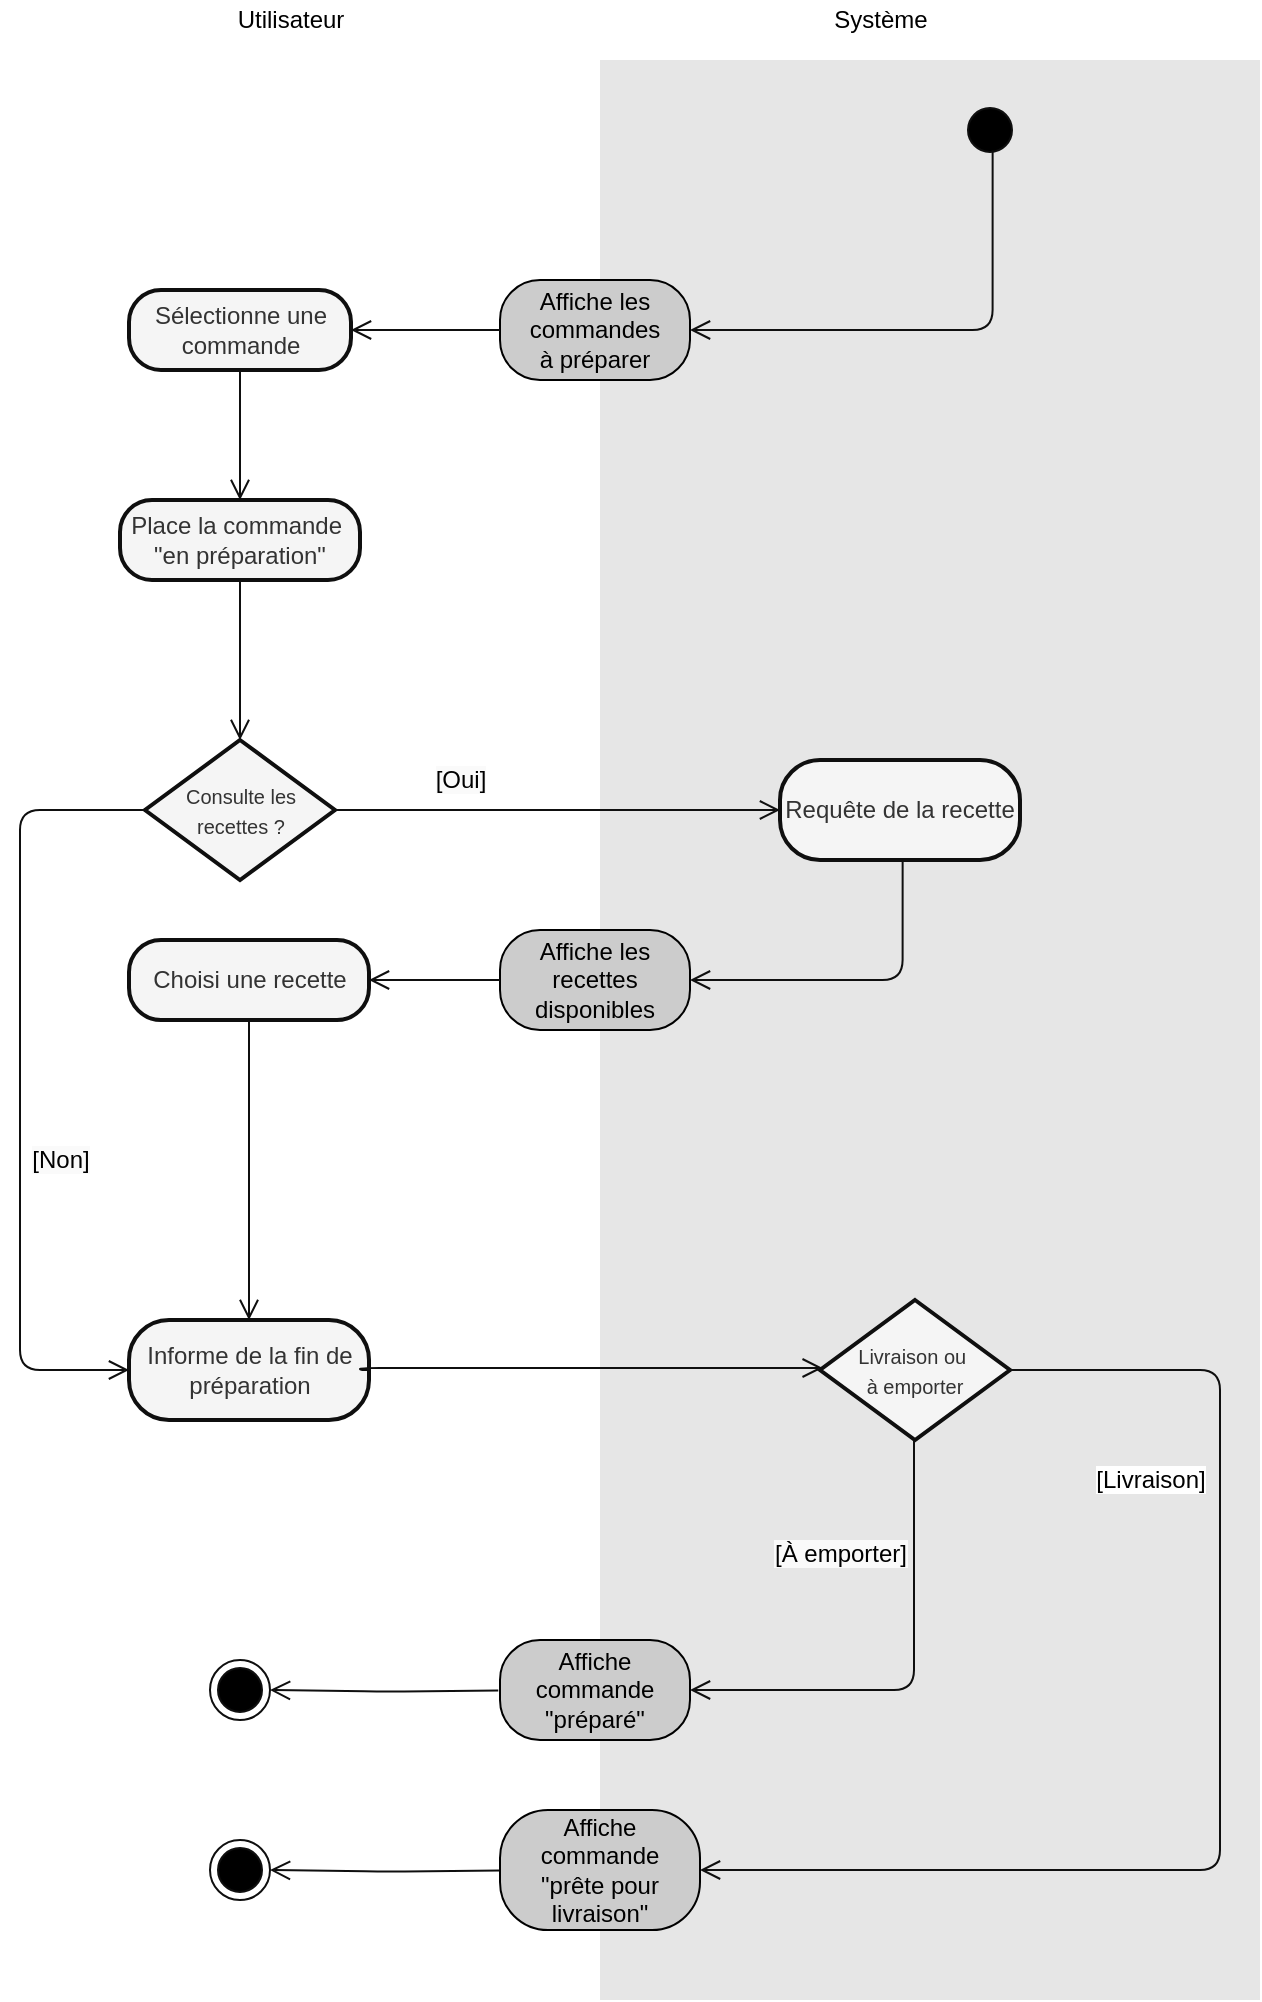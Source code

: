<mxfile version="14.6.6" type="device"><diagram id="nk-Wj4jK5ayEal0G_noi" name="Page-1"><mxGraphModel dx="705" dy="570" grid="1" gridSize="10" guides="1" tooltips="1" connect="1" arrows="1" fold="1" page="1" pageScale="1" pageWidth="1169" pageHeight="1654" math="0" shadow="0"><root><mxCell id="0"/><mxCell id="1" parent="0"/><mxCell id="LI_QwnfC8woSuIbEcGMq-1" value="" style="rounded=0;whiteSpace=wrap;html=1;strokeColor=none;fillColor=#E6E6E6;" vertex="1" parent="1"><mxGeometry x="560" y="200" width="330" height="970" as="geometry"/></mxCell><mxCell id="LI_QwnfC8woSuIbEcGMq-2" value="" style="ellipse;html=1;shape=startState;fillColor=#000000;shadow=0;sketch=0;strokeColor=#0F0F0F;" vertex="1" parent="1"><mxGeometry x="740" y="220" width="30" height="30" as="geometry"/></mxCell><mxCell id="LI_QwnfC8woSuIbEcGMq-3" value="" style="edgeStyle=orthogonalEdgeStyle;html=1;verticalAlign=bottom;endArrow=open;endSize=8;strokeColor=#0F0F0F;exitX=0.544;exitY=0.839;exitDx=0;exitDy=0;exitPerimeter=0;entryX=1;entryY=0.5;entryDx=0;entryDy=0;" edge="1" parent="1" source="LI_QwnfC8woSuIbEcGMq-2" target="LI_QwnfC8woSuIbEcGMq-4"><mxGeometry relative="1" as="geometry"><mxPoint x="730.13" y="300" as="targetPoint"/><mxPoint x="468" y="446" as="sourcePoint"/><Array as="points"><mxPoint x="756" y="335"/></Array></mxGeometry></mxCell><mxCell id="LI_QwnfC8woSuIbEcGMq-4" value="Affiche les commandes&lt;br&gt;à préparer" style="rounded=1;whiteSpace=wrap;html=1;arcSize=40;shadow=0;sketch=0;fillColor=#CCCCCC;" vertex="1" parent="1"><mxGeometry x="510" y="310" width="95" height="50" as="geometry"/></mxCell><mxCell id="LI_QwnfC8woSuIbEcGMq-5" value="Sélectionne une commande" style="rounded=1;whiteSpace=wrap;html=1;arcSize=40;fillColor=#f5f5f5;shadow=0;sketch=0;fontColor=#333333;strokeWidth=2;strokeColor=#0F0F0F;" vertex="1" parent="1"><mxGeometry x="324.5" y="315" width="111" height="40" as="geometry"/></mxCell><mxCell id="LI_QwnfC8woSuIbEcGMq-6" value="" style="edgeStyle=orthogonalEdgeStyle;html=1;verticalAlign=bottom;endArrow=open;endSize=8;strokeColor=#0F0F0F;exitX=0;exitY=0.5;exitDx=0;exitDy=0;entryX=1;entryY=0.5;entryDx=0;entryDy=0;" edge="1" parent="1" source="LI_QwnfC8woSuIbEcGMq-4" target="LI_QwnfC8woSuIbEcGMq-5"><mxGeometry relative="1" as="geometry"><mxPoint x="431" y="339.83" as="targetPoint"/><mxPoint x="582.32" y="280" as="sourcePoint"/><Array as="points"><mxPoint x="460" y="335"/><mxPoint x="460" y="335"/></Array></mxGeometry></mxCell><mxCell id="LI_QwnfC8woSuIbEcGMq-7" value="Place la commande&amp;nbsp;&lt;br&gt;&quot;en préparation&quot;" style="rounded=1;whiteSpace=wrap;html=1;arcSize=40;fillColor=#f5f5f5;shadow=0;sketch=0;fontColor=#333333;strokeWidth=2;strokeColor=#0F0F0F;" vertex="1" parent="1"><mxGeometry x="320" y="420" width="120" height="40" as="geometry"/></mxCell><mxCell id="LI_QwnfC8woSuIbEcGMq-8" value="" style="edgeStyle=orthogonalEdgeStyle;html=1;verticalAlign=bottom;endArrow=open;endSize=8;strokeColor=#0F0F0F;exitX=0.5;exitY=1;exitDx=0;exitDy=0;" edge="1" parent="1" source="LI_QwnfC8woSuIbEcGMq-5"><mxGeometry relative="1" as="geometry"><mxPoint x="380" y="420" as="targetPoint"/><mxPoint x="520" y="345" as="sourcePoint"/><Array as="points"><mxPoint x="380" y="355"/></Array></mxGeometry></mxCell><mxCell id="LI_QwnfC8woSuIbEcGMq-9" value="Informe de la fin de préparation" style="rounded=1;whiteSpace=wrap;html=1;arcSize=40;fillColor=#f5f5f5;shadow=0;sketch=0;fontColor=#333333;strokeWidth=2;strokeColor=#0F0F0F;" vertex="1" parent="1"><mxGeometry x="324.5" y="830" width="120" height="50" as="geometry"/></mxCell><mxCell id="LI_QwnfC8woSuIbEcGMq-10" value="" style="edgeStyle=orthogonalEdgeStyle;html=1;verticalAlign=bottom;endArrow=open;endSize=8;strokeColor=#0F0F0F;exitX=0.5;exitY=1;exitDx=0;exitDy=0;" edge="1" parent="1" source="LI_QwnfC8woSuIbEcGMq-7"><mxGeometry relative="1" as="geometry"><mxPoint x="380" y="540" as="targetPoint"/><mxPoint x="379.71" y="470" as="sourcePoint"/><Array as="points"/></mxGeometry></mxCell><mxCell id="LI_QwnfC8woSuIbEcGMq-11" value="&lt;font style=&quot;font-size: 10px&quot;&gt;Livraison ou&amp;nbsp;&lt;br&gt;à emporter&lt;/font&gt;" style="rhombus;whiteSpace=wrap;html=1;fillColor=#f5f5f5;shadow=0;sketch=0;fontColor=#333333;strokeWidth=2;strokeColor=#0F0F0F;" vertex="1" parent="1"><mxGeometry x="670" y="820" width="95" height="70" as="geometry"/></mxCell><mxCell id="LI_QwnfC8woSuIbEcGMq-12" value="" style="edgeStyle=orthogonalEdgeStyle;html=1;verticalAlign=bottom;endArrow=open;endSize=8;strokeColor=#0F0F0F;exitX=1;exitY=0.5;exitDx=0;exitDy=0;" edge="1" parent="1" source="LI_QwnfC8woSuIbEcGMq-9" target="LI_QwnfC8woSuIbEcGMq-11"><mxGeometry relative="1" as="geometry"><mxPoint x="470" y="853.5" as="targetPoint"/><mxPoint x="510" y="720" as="sourcePoint"/><Array as="points"><mxPoint x="440" y="854"/></Array></mxGeometry></mxCell><mxCell id="LI_QwnfC8woSuIbEcGMq-13" value="" style="edgeStyle=orthogonalEdgeStyle;html=1;verticalAlign=bottom;endArrow=open;endSize=8;strokeColor=#0F0F0F;exitX=0.5;exitY=1;exitDx=0;exitDy=0;entryX=1;entryY=0.5;entryDx=0;entryDy=0;" edge="1" parent="1" target="LI_QwnfC8woSuIbEcGMq-15"><mxGeometry relative="1" as="geometry"><mxPoint x="717" y="955" as="targetPoint"/><mxPoint x="717" y="890" as="sourcePoint"/><Array as="points"><mxPoint x="717" y="1015"/></Array></mxGeometry></mxCell><mxCell id="LI_QwnfC8woSuIbEcGMq-14" value="" style="edgeStyle=orthogonalEdgeStyle;html=1;verticalAlign=bottom;endArrow=open;endSize=8;strokeColor=#0F0F0F;exitX=1;exitY=0.5;exitDx=0;exitDy=0;entryX=1;entryY=0.5;entryDx=0;entryDy=0;" edge="1" parent="1" source="LI_QwnfC8woSuIbEcGMq-11" target="LI_QwnfC8woSuIbEcGMq-18"><mxGeometry relative="1" as="geometry"><mxPoint x="870" y="1061" as="targetPoint"/><mxPoint x="766.32" y="575.17" as="sourcePoint"/><Array as="points"><mxPoint x="870" y="855"/><mxPoint x="870" y="1105"/></Array></mxGeometry></mxCell><mxCell id="LI_QwnfC8woSuIbEcGMq-15" value="Affiche commande&lt;br&gt;&quot;préparé&quot;" style="rounded=1;whiteSpace=wrap;html=1;arcSize=40;shadow=0;sketch=0;fillColor=#CCCCCC;" vertex="1" parent="1"><mxGeometry x="510" y="990" width="95" height="50" as="geometry"/></mxCell><mxCell id="LI_QwnfC8woSuIbEcGMq-16" value="" style="edgeStyle=orthogonalEdgeStyle;html=1;verticalAlign=bottom;endArrow=open;endSize=8;strokeColor=#0F0F0F;entryX=1;entryY=0.5;entryDx=0;entryDy=0;exitX=0.559;exitY=0.586;exitDx=0;exitDy=0;exitPerimeter=0;" edge="1" parent="1" target="LI_QwnfC8woSuIbEcGMq-17"><mxGeometry relative="1" as="geometry"><mxPoint x="411.86" y="1105" as="targetPoint"/><Array as="points"/><mxPoint x="510" y="1105.31" as="sourcePoint"/></mxGeometry></mxCell><mxCell id="LI_QwnfC8woSuIbEcGMq-17" value="" style="ellipse;html=1;shape=endState;fillColor=#000000;shadow=0;sketch=0;strokeColor=#0F0F0F;" vertex="1" parent="1"><mxGeometry x="365" y="1090" width="30" height="30" as="geometry"/></mxCell><mxCell id="LI_QwnfC8woSuIbEcGMq-18" value="Affiche commande&lt;br&gt;&quot;prête pour livraison&quot;" style="rounded=1;whiteSpace=wrap;html=1;arcSize=40;shadow=0;sketch=0;fillColor=#CCCCCC;" vertex="1" parent="1"><mxGeometry x="510" y="1075" width="100" height="60" as="geometry"/></mxCell><mxCell id="LI_QwnfC8woSuIbEcGMq-19" value="" style="edgeStyle=orthogonalEdgeStyle;html=1;verticalAlign=bottom;endArrow=open;endSize=8;strokeColor=#0F0F0F;entryX=1;entryY=0.5;entryDx=0;entryDy=0;exitX=0.559;exitY=0.586;exitDx=0;exitDy=0;exitPerimeter=0;" edge="1" parent="1" target="LI_QwnfC8woSuIbEcGMq-20"><mxGeometry relative="1" as="geometry"><mxPoint x="411" y="1015" as="targetPoint"/><Array as="points"/><mxPoint x="509.14" y="1015.31" as="sourcePoint"/></mxGeometry></mxCell><mxCell id="LI_QwnfC8woSuIbEcGMq-20" value="" style="ellipse;html=1;shape=endState;fillColor=#000000;shadow=0;sketch=0;strokeColor=#0F0F0F;" vertex="1" parent="1"><mxGeometry x="365" y="1000" width="30" height="30" as="geometry"/></mxCell><mxCell id="LI_QwnfC8woSuIbEcGMq-21" value="Système" style="text;html=1;align=center;verticalAlign=middle;resizable=0;points=[];autosize=1;strokeColor=none;" vertex="1" parent="1"><mxGeometry x="670" y="170" width="60" height="20" as="geometry"/></mxCell><mxCell id="LI_QwnfC8woSuIbEcGMq-22" value="Utilisateur" style="text;html=1;align=center;verticalAlign=middle;resizable=0;points=[];autosize=1;strokeColor=none;" vertex="1" parent="1"><mxGeometry x="370" y="170" width="70" height="20" as="geometry"/></mxCell><mxCell id="LI_QwnfC8woSuIbEcGMq-23" value="&lt;span style=&quot;background-color: rgb(255 , 255 , 255)&quot;&gt;[Livraison]&lt;/span&gt;" style="text;html=1;align=center;verticalAlign=middle;resizable=0;points=[];autosize=1;strokeColor=none;" vertex="1" parent="1"><mxGeometry x="800" y="900" width="70" height="20" as="geometry"/></mxCell><mxCell id="LI_QwnfC8woSuIbEcGMq-24" value="&lt;span style=&quot;background-color: rgb(250 , 250 , 250)&quot;&gt;[À emporter]&lt;/span&gt;" style="text;html=1;align=center;verticalAlign=middle;resizable=0;points=[];autosize=1;strokeColor=none;" vertex="1" parent="1"><mxGeometry x="640" y="937" width="80" height="20" as="geometry"/></mxCell><mxCell id="LI_QwnfC8woSuIbEcGMq-26" value="&lt;font size=&quot;1&quot;&gt;Consulte les recettes ?&lt;/font&gt;" style="rhombus;whiteSpace=wrap;html=1;fillColor=#f5f5f5;shadow=0;sketch=0;fontColor=#333333;strokeWidth=2;strokeColor=#0F0F0F;" vertex="1" parent="1"><mxGeometry x="332.5" y="540" width="95" height="70" as="geometry"/></mxCell><mxCell id="LI_QwnfC8woSuIbEcGMq-27" value="" style="edgeStyle=orthogonalEdgeStyle;html=1;verticalAlign=bottom;endArrow=open;endSize=8;strokeColor=#0F0F0F;exitX=0;exitY=0.5;exitDx=0;exitDy=0;entryX=0;entryY=0.5;entryDx=0;entryDy=0;" edge="1" parent="1" source="LI_QwnfC8woSuIbEcGMq-26" target="LI_QwnfC8woSuIbEcGMq-9"><mxGeometry relative="1" as="geometry"><mxPoint x="681.357" y="774" as="targetPoint"/><mxPoint x="450" y="775" as="sourcePoint"/><Array as="points"><mxPoint x="270" y="575"/><mxPoint x="270" y="855"/></Array></mxGeometry></mxCell><mxCell id="LI_QwnfC8woSuIbEcGMq-28" value="&lt;span style=&quot;background-color: rgb(250 , 250 , 250)&quot;&gt;[Non]&lt;/span&gt;" style="text;html=1;align=center;verticalAlign=middle;resizable=0;points=[];autosize=1;strokeColor=none;" vertex="1" parent="1"><mxGeometry x="270" y="740" width="40" height="20" as="geometry"/></mxCell><mxCell id="LI_QwnfC8woSuIbEcGMq-29" value="" style="edgeStyle=orthogonalEdgeStyle;html=1;verticalAlign=bottom;endArrow=open;endSize=8;strokeColor=#0F0F0F;exitX=1;exitY=0.5;exitDx=0;exitDy=0;entryX=0;entryY=0.5;entryDx=0;entryDy=0;" edge="1" parent="1" source="LI_QwnfC8woSuIbEcGMq-26" target="LI_QwnfC8woSuIbEcGMq-31"><mxGeometry relative="1" as="geometry"><mxPoint x="520" y="520" as="targetPoint"/><mxPoint x="450" y="775" as="sourcePoint"/><Array as="points"><mxPoint x="620" y="575"/><mxPoint x="620" y="575"/></Array></mxGeometry></mxCell><mxCell id="LI_QwnfC8woSuIbEcGMq-31" value="Requête de la recette" style="rounded=1;whiteSpace=wrap;html=1;arcSize=40;fillColor=#f5f5f5;shadow=0;sketch=0;fontColor=#333333;strokeWidth=2;strokeColor=#0F0F0F;" vertex="1" parent="1"><mxGeometry x="650" y="550" width="120" height="50" as="geometry"/></mxCell><mxCell id="LI_QwnfC8woSuIbEcGMq-32" value="Affiche les recettes disponibles" style="rounded=1;whiteSpace=wrap;html=1;arcSize=40;shadow=0;sketch=0;fillColor=#CCCCCC;" vertex="1" parent="1"><mxGeometry x="510" y="635" width="95" height="50" as="geometry"/></mxCell><mxCell id="LI_QwnfC8woSuIbEcGMq-33" value="" style="edgeStyle=orthogonalEdgeStyle;html=1;verticalAlign=bottom;endArrow=open;endSize=8;strokeColor=#0F0F0F;exitX=0.544;exitY=0.839;exitDx=0;exitDy=0;exitPerimeter=0;entryX=1;entryY=0.5;entryDx=0;entryDy=0;" edge="1" parent="1" target="LI_QwnfC8woSuIbEcGMq-32"><mxGeometry relative="1" as="geometry"><mxPoint x="610" y="660" as="targetPoint"/><mxPoint x="711.32" y="600" as="sourcePoint"/><Array as="points"><mxPoint x="711" y="660"/></Array></mxGeometry></mxCell><mxCell id="LI_QwnfC8woSuIbEcGMq-34" value="&lt;span style=&quot;background-color: rgb(250 , 250 , 250)&quot;&gt;[Oui]&lt;/span&gt;" style="text;html=1;align=center;verticalAlign=middle;resizable=0;points=[];autosize=1;strokeColor=none;" vertex="1" parent="1"><mxGeometry x="470" y="550" width="40" height="20" as="geometry"/></mxCell><mxCell id="LI_QwnfC8woSuIbEcGMq-35" value="Choisi une recette" style="rounded=1;whiteSpace=wrap;html=1;arcSize=40;fillColor=#f5f5f5;shadow=0;sketch=0;fontColor=#333333;strokeWidth=2;strokeColor=#0F0F0F;" vertex="1" parent="1"><mxGeometry x="324.5" y="640" width="120" height="40" as="geometry"/></mxCell><mxCell id="LI_QwnfC8woSuIbEcGMq-36" value="" style="edgeStyle=orthogonalEdgeStyle;html=1;verticalAlign=bottom;endArrow=open;endSize=8;strokeColor=#0F0F0F;exitX=0;exitY=0.5;exitDx=0;exitDy=0;entryX=1;entryY=0.5;entryDx=0;entryDy=0;" edge="1" parent="1" source="LI_QwnfC8woSuIbEcGMq-32" target="LI_QwnfC8woSuIbEcGMq-35"><mxGeometry relative="1" as="geometry"><mxPoint x="615" y="670" as="targetPoint"/><mxPoint x="721.32" y="610" as="sourcePoint"/><Array as="points"><mxPoint x="480" y="660"/><mxPoint x="480" y="660"/></Array></mxGeometry></mxCell><mxCell id="LI_QwnfC8woSuIbEcGMq-38" value="" style="edgeStyle=orthogonalEdgeStyle;html=1;verticalAlign=bottom;endArrow=open;endSize=8;strokeColor=#0F0F0F;exitX=0.5;exitY=1;exitDx=0;exitDy=0;entryX=0.5;entryY=0;entryDx=0;entryDy=0;" edge="1" parent="1" source="LI_QwnfC8woSuIbEcGMq-35" target="LI_QwnfC8woSuIbEcGMq-9"><mxGeometry relative="1" as="geometry"><mxPoint x="557.5" y="750" as="targetPoint"/><mxPoint x="456.32" y="690" as="sourcePoint"/><Array as="points"><mxPoint x="385" y="770"/><mxPoint x="385" y="770"/></Array></mxGeometry></mxCell></root></mxGraphModel></diagram></mxfile>